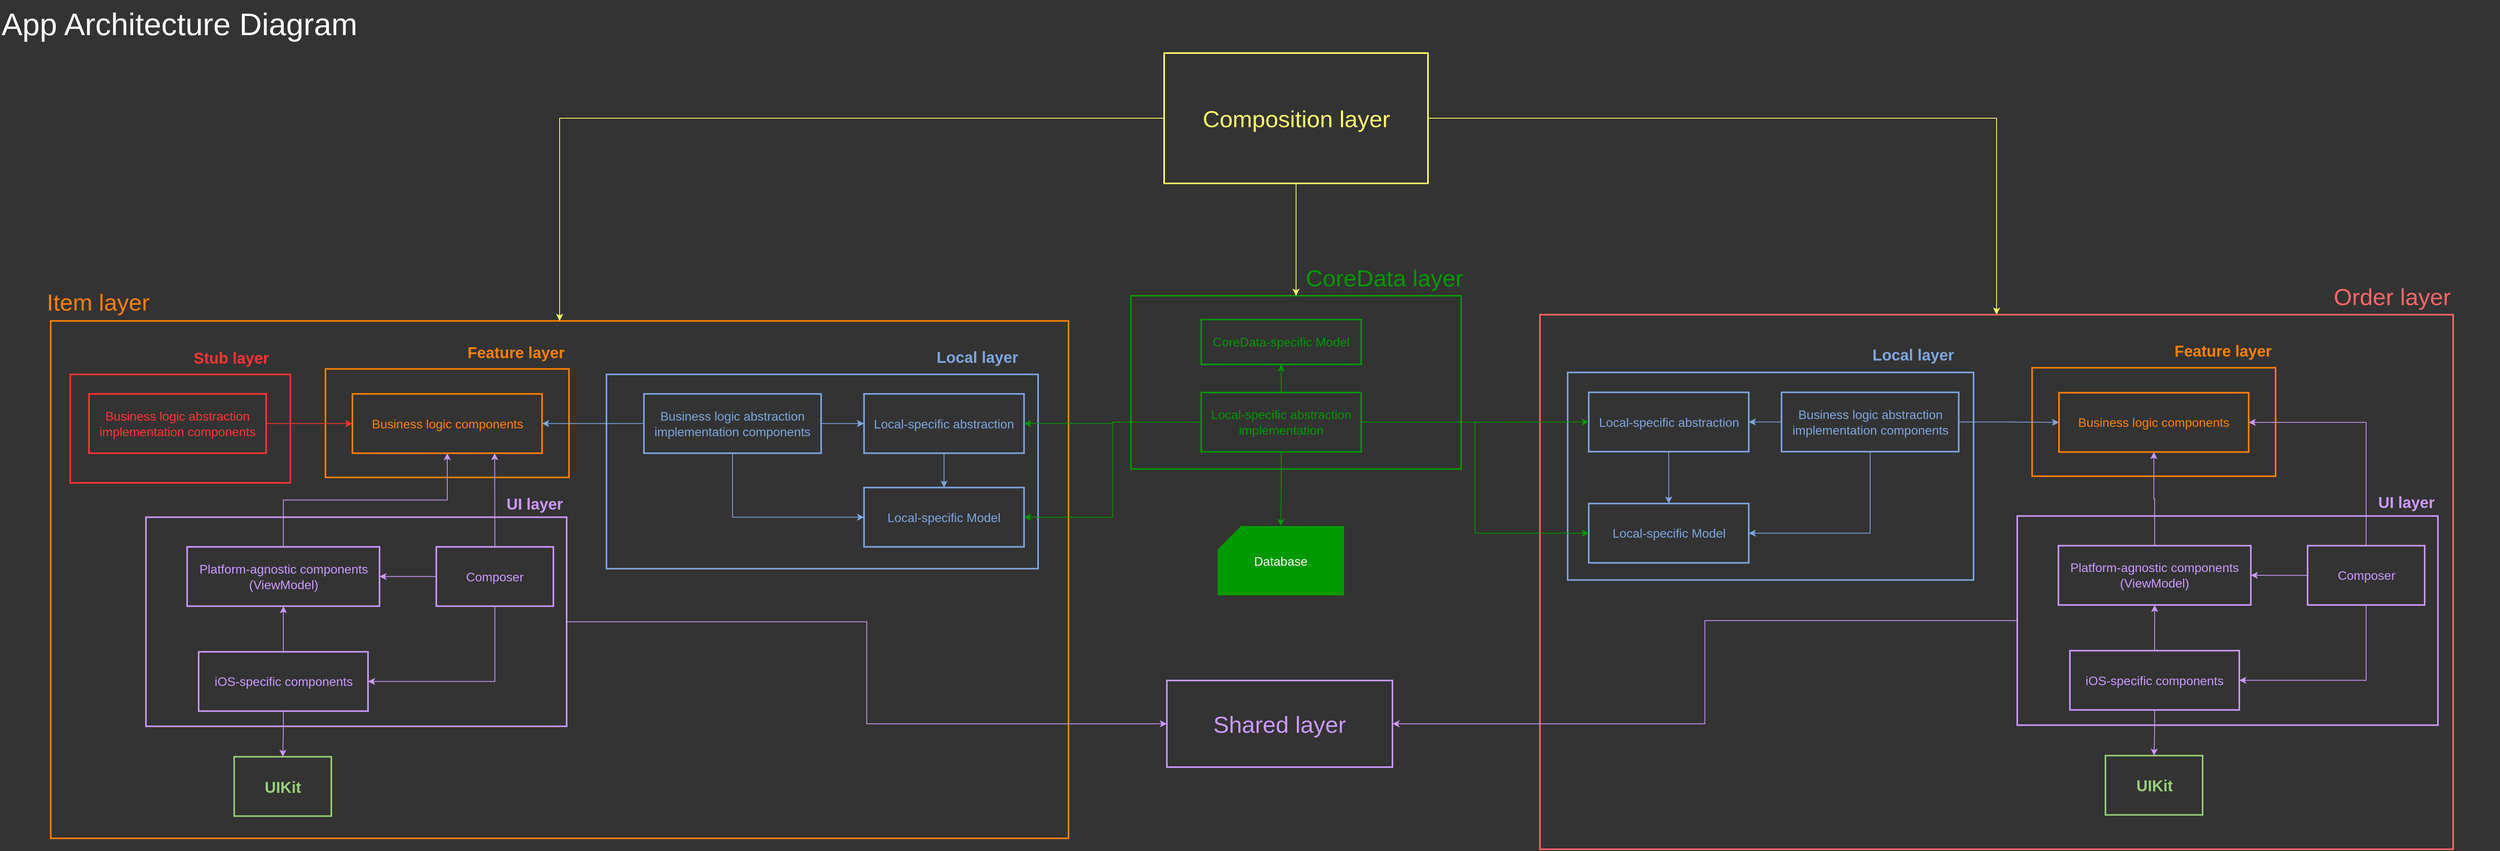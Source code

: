 <mxfile version="21.3.7" type="device">
  <diagram id="gHvCJFeYPTMhm9U3yrbL" name="第1頁">
    <mxGraphModel dx="3187" dy="1784" grid="0" gridSize="10" guides="1" tooltips="1" connect="1" arrows="1" fold="1" page="1" pageScale="1" pageWidth="3300" pageHeight="2339" background="#333333" math="0" shadow="0">
      <root>
        <mxCell id="0" />
        <mxCell id="1" parent="0" />
        <mxCell id="guOVYwMFFd89-o3B6rxd-1" value="&lt;font color=&quot;#ff8000&quot;&gt;&lt;br&gt;&lt;/font&gt;" style="rounded=0;whiteSpace=wrap;html=1;fillColor=none;strokeColor=#FF8000;strokeWidth=2;" parent="1" vertex="1">
          <mxGeometry x="109" y="457.25" width="1304" height="663" as="geometry" />
        </mxCell>
        <mxCell id="guOVYwMFFd89-o3B6rxd-2" value="&lt;font color=&quot;#ff8000&quot;&gt;&lt;br&gt;&lt;/font&gt;" style="rounded=0;whiteSpace=wrap;html=1;fillColor=none;strokeColor=#009900;strokeWidth=2;" parent="1" vertex="1">
          <mxGeometry x="1493" y="425" width="423" height="222" as="geometry" />
        </mxCell>
        <mxCell id="guOVYwMFFd89-o3B6rxd-3" value="&lt;font color=&quot;#ffffff&quot; style=&quot;font-size: 40px;&quot;&gt;App Architecture Diagram&amp;nbsp;&lt;/font&gt;" style="text;whiteSpace=wrap;html=1;fontSize=11;fontFamily=Helvetica;fontColor=default;" parent="1" vertex="1">
          <mxGeometry x="44" y="46" width="749" height="73" as="geometry" />
        </mxCell>
        <mxCell id="guOVYwMFFd89-o3B6rxd-4" value="&lt;font color=&quot;#ff8000&quot; style=&quot;font-size: 30px;&quot;&gt;Item layer&lt;/font&gt;" style="text;whiteSpace=wrap;html=1;fontSize=11;fontFamily=Helvetica;fontColor=default;" parent="1" vertex="1">
          <mxGeometry x="102" y="408.75" width="174" height="33" as="geometry" />
        </mxCell>
        <mxCell id="guOVYwMFFd89-o3B6rxd-5" value="" style="rounded=0;whiteSpace=wrap;html=1;fillColor=none;strokeColor=#FF8000;strokeWidth=2;" parent="1" vertex="1">
          <mxGeometry x="461" y="518.75" width="312" height="139" as="geometry" />
        </mxCell>
        <mxCell id="guOVYwMFFd89-o3B6rxd-6" value="" style="rounded=0;whiteSpace=wrap;html=1;fillColor=none;strokeColor=#FF3333;strokeWidth=2;" parent="1" vertex="1">
          <mxGeometry x="134" y="525.75" width="282" height="139" as="geometry" />
        </mxCell>
        <mxCell id="guOVYwMFFd89-o3B6rxd-7" style="edgeStyle=orthogonalEdgeStyle;shape=connector;rounded=0;orthogonalLoop=1;jettySize=auto;html=1;entryX=0;entryY=0.5;entryDx=0;entryDy=0;labelBackgroundColor=default;strokeColor=#CC99FF;fontFamily=Helvetica;fontSize=11;fontColor=default;endArrow=classic;" parent="1" source="guOVYwMFFd89-o3B6rxd-8" target="guOVYwMFFd89-o3B6rxd-65" edge="1">
          <mxGeometry relative="1" as="geometry" />
        </mxCell>
        <mxCell id="guOVYwMFFd89-o3B6rxd-8" value="" style="rounded=0;whiteSpace=wrap;html=1;fillColor=none;strokeColor=#CC99FF;strokeWidth=2;" parent="1" vertex="1">
          <mxGeometry x="231" y="708.75" width="539" height="268" as="geometry" />
        </mxCell>
        <mxCell id="guOVYwMFFd89-o3B6rxd-9" style="edgeStyle=orthogonalEdgeStyle;shape=connector;rounded=0;orthogonalLoop=1;jettySize=auto;html=1;labelBackgroundColor=default;strokeColor=#CC99FF;fontFamily=Helvetica;fontSize=11;fontColor=default;endArrow=classic;endFill=1;elbow=vertical;" parent="1" source="guOVYwMFFd89-o3B6rxd-11" target="guOVYwMFFd89-o3B6rxd-13" edge="1">
          <mxGeometry relative="1" as="geometry" />
        </mxCell>
        <mxCell id="guOVYwMFFd89-o3B6rxd-10" style="edgeStyle=orthogonalEdgeStyle;shape=connector;rounded=0;orthogonalLoop=1;jettySize=auto;html=1;labelBackgroundColor=default;strokeColor=#CC99FF;fontFamily=Helvetica;fontSize=11;fontColor=default;endArrow=classic;endFill=1;elbow=vertical;" parent="1" source="guOVYwMFFd89-o3B6rxd-11" target="guOVYwMFFd89-o3B6rxd-17" edge="1">
          <mxGeometry relative="1" as="geometry" />
        </mxCell>
        <mxCell id="guOVYwMFFd89-o3B6rxd-11" value="&lt;font style=&quot;font-size: 16px;&quot;&gt;&lt;font color=&quot;#cc99ff&quot;&gt;iOS-specific components&lt;/font&gt;&lt;br&gt;&lt;/font&gt;" style="rounded=0;whiteSpace=wrap;html=1;fillColor=none;strokeColor=#CC99FF;strokeWidth=2;" parent="1" vertex="1">
          <mxGeometry x="298.5" y="881.25" width="217" height="76" as="geometry" />
        </mxCell>
        <mxCell id="guOVYwMFFd89-o3B6rxd-12" style="edgeStyle=orthogonalEdgeStyle;shape=connector;rounded=0;orthogonalLoop=1;jettySize=auto;html=1;entryX=0.5;entryY=1;entryDx=0;entryDy=0;labelBackgroundColor=default;strokeColor=#CC99FF;fontFamily=Helvetica;fontSize=11;fontColor=default;endArrow=classic;endFill=1;elbow=vertical;" parent="1" source="guOVYwMFFd89-o3B6rxd-13" target="guOVYwMFFd89-o3B6rxd-15" edge="1">
          <mxGeometry relative="1" as="geometry" />
        </mxCell>
        <mxCell id="guOVYwMFFd89-o3B6rxd-13" value="&lt;font style=&quot;font-size: 16px;&quot;&gt;&lt;font color=&quot;#cc99ff&quot;&gt;Platform-agnostic components&lt;br&gt;(ViewModel)&lt;/font&gt;&lt;br&gt;&lt;/font&gt;" style="rounded=0;whiteSpace=wrap;html=1;fillColor=none;strokeColor=#CC99FF;strokeWidth=2;" parent="1" vertex="1">
          <mxGeometry x="283.75" y="746.75" width="246.5" height="76" as="geometry" />
        </mxCell>
        <mxCell id="guOVYwMFFd89-o3B6rxd-14" value="&lt;span style=&quot;font-family: Helvetica; font-style: normal; font-variant-ligatures: normal; font-variant-caps: normal; letter-spacing: normal; orphans: 2; text-align: center; text-indent: 0px; text-transform: none; widows: 2; word-spacing: 0px; -webkit-text-stroke-width: 0px; text-decoration-thickness: initial; text-decoration-style: initial; text-decoration-color: initial; float: none; display: inline !important;&quot;&gt;&lt;b style=&quot;&quot;&gt;&lt;font color=&quot;#cc99ff&quot; style=&quot;font-size: 20px;&quot;&gt;UI layer&lt;/font&gt;&lt;/b&gt;&lt;/span&gt;" style="text;whiteSpace=wrap;html=1;" parent="1" vertex="1">
          <mxGeometry x="691" y="672.75" width="87" height="33" as="geometry" />
        </mxCell>
        <mxCell id="guOVYwMFFd89-o3B6rxd-15" value="&lt;font style=&quot;font-size: 16px;&quot; color=&quot;#ff8000&quot;&gt;Business logic components&lt;/font&gt;" style="rounded=0;whiteSpace=wrap;html=1;fillColor=none;strokeColor=#FF8000;strokeWidth=2;" parent="1" vertex="1">
          <mxGeometry x="495.5" y="550.75" width="243" height="76" as="geometry" />
        </mxCell>
        <mxCell id="guOVYwMFFd89-o3B6rxd-16" value="&lt;span style=&quot;font-family: Helvetica; font-style: normal; font-variant-ligatures: normal; font-variant-caps: normal; letter-spacing: normal; orphans: 2; text-align: center; text-indent: 0px; text-transform: none; widows: 2; word-spacing: 0px; -webkit-text-stroke-width: 0px; text-decoration-thickness: initial; text-decoration-style: initial; text-decoration-color: initial; float: none; display: inline !important;&quot;&gt;&lt;b style=&quot;&quot;&gt;&lt;font color=&quot;#ff8000&quot; style=&quot;font-size: 20px;&quot;&gt;Feature layer&lt;/font&gt;&lt;/b&gt;&lt;/span&gt;" style="text;whiteSpace=wrap;html=1;" parent="1" vertex="1">
          <mxGeometry x="641" y="478.75" width="132" height="33" as="geometry" />
        </mxCell>
        <mxCell id="guOVYwMFFd89-o3B6rxd-17" value="&lt;font style=&quot;font-size: 16px;&quot;&gt;&lt;b style=&quot;border-color: var(--border-color); font-size: 12px;&quot;&gt;&lt;font color=&quot;#97d077&quot; style=&quot;border-color: var(--border-color); font-size: 20px;&quot;&gt;UIKit&lt;/font&gt;&lt;/b&gt;&lt;br&gt;&lt;/font&gt;" style="rounded=0;whiteSpace=wrap;html=1;fillColor=none;strokeColor=#97D077;strokeWidth=2;" parent="1" vertex="1">
          <mxGeometry x="344" y="1015.75" width="124.5" height="76" as="geometry" />
        </mxCell>
        <mxCell id="guOVYwMFFd89-o3B6rxd-18" value="&lt;span style=&quot;font-family: Helvetica; font-style: normal; font-variant-ligatures: normal; font-variant-caps: normal; letter-spacing: normal; orphans: 2; text-align: center; text-indent: 0px; text-transform: none; widows: 2; word-spacing: 0px; -webkit-text-stroke-width: 0px; text-decoration-thickness: initial; text-decoration-style: initial; text-decoration-color: initial; float: none; display: inline !important;&quot;&gt;&lt;b style=&quot;&quot;&gt;&lt;font color=&quot;#ff3333&quot; style=&quot;font-size: 20px;&quot;&gt;Stub layer&lt;/font&gt;&lt;/b&gt;&lt;/span&gt;" style="text;whiteSpace=wrap;html=1;" parent="1" vertex="1">
          <mxGeometry x="290" y="485.75" width="127" height="33" as="geometry" />
        </mxCell>
        <mxCell id="guOVYwMFFd89-o3B6rxd-19" style="edgeStyle=orthogonalEdgeStyle;shape=connector;rounded=0;orthogonalLoop=1;jettySize=auto;html=1;labelBackgroundColor=default;strokeColor=#FF3333;fontFamily=Helvetica;fontSize=11;fontColor=default;endArrow=classic;endFill=1;elbow=vertical;" parent="1" source="guOVYwMFFd89-o3B6rxd-20" target="guOVYwMFFd89-o3B6rxd-15" edge="1">
          <mxGeometry relative="1" as="geometry" />
        </mxCell>
        <mxCell id="guOVYwMFFd89-o3B6rxd-20" value="&lt;font color=&quot;#ff3333&quot; style=&quot;font-size: 16px;&quot;&gt;Business logic abstraction implementation components&lt;/font&gt;" style="rounded=0;whiteSpace=wrap;html=1;fillColor=none;strokeColor=#FF3333;strokeWidth=2;" parent="1" vertex="1">
          <mxGeometry x="158" y="550.75" width="227" height="76" as="geometry" />
        </mxCell>
        <mxCell id="guOVYwMFFd89-o3B6rxd-21" value="" style="rounded=0;whiteSpace=wrap;html=1;fillColor=none;strokeColor=#7EA6E0;strokeWidth=2;" parent="1" vertex="1">
          <mxGeometry x="821" y="525.75" width="553" height="249" as="geometry" />
        </mxCell>
        <mxCell id="guOVYwMFFd89-o3B6rxd-22" value="&lt;span style=&quot;font-family: Helvetica; font-style: normal; font-variant-ligatures: normal; font-variant-caps: normal; letter-spacing: normal; orphans: 2; text-align: center; text-indent: 0px; text-transform: none; widows: 2; word-spacing: 0px; -webkit-text-stroke-width: 0px; text-decoration-thickness: initial; text-decoration-style: initial; text-decoration-color: initial; float: none; display: inline !important;&quot;&gt;&lt;b style=&quot;&quot;&gt;&lt;font color=&quot;#7ea6e0&quot; style=&quot;font-size: 20px;&quot;&gt;Local layer&lt;/font&gt;&lt;/b&gt;&lt;/span&gt;" style="text;whiteSpace=wrap;html=1;" parent="1" vertex="1">
          <mxGeometry x="1242" y="484.75" width="132" height="33" as="geometry" />
        </mxCell>
        <mxCell id="guOVYwMFFd89-o3B6rxd-23" style="edgeStyle=orthogonalEdgeStyle;shape=connector;rounded=0;orthogonalLoop=1;jettySize=auto;html=1;labelBackgroundColor=default;strokeColor=#7EA6E0;fontFamily=Helvetica;fontSize=11;fontColor=default;endArrow=classic;endFill=1;elbow=vertical;" parent="1" source="guOVYwMFFd89-o3B6rxd-26" target="guOVYwMFFd89-o3B6rxd-28" edge="1">
          <mxGeometry relative="1" as="geometry" />
        </mxCell>
        <mxCell id="guOVYwMFFd89-o3B6rxd-24" style="edgeStyle=orthogonalEdgeStyle;shape=connector;rounded=0;orthogonalLoop=1;jettySize=auto;html=1;labelBackgroundColor=default;strokeColor=#7EA6E0;fontFamily=Helvetica;fontSize=11;fontColor=default;endArrow=classic;endFill=1;elbow=vertical;" parent="1" source="guOVYwMFFd89-o3B6rxd-26" target="guOVYwMFFd89-o3B6rxd-15" edge="1">
          <mxGeometry relative="1" as="geometry" />
        </mxCell>
        <mxCell id="guOVYwMFFd89-o3B6rxd-25" style="edgeStyle=orthogonalEdgeStyle;shape=connector;rounded=0;orthogonalLoop=1;jettySize=auto;html=1;entryX=0;entryY=0.5;entryDx=0;entryDy=0;labelBackgroundColor=default;strokeColor=#7EA6E0;fontFamily=Helvetica;fontSize=11;fontColor=default;endArrow=classic;" parent="1" source="guOVYwMFFd89-o3B6rxd-26" target="guOVYwMFFd89-o3B6rxd-35" edge="1">
          <mxGeometry relative="1" as="geometry">
            <Array as="points">
              <mxPoint x="983" y="708.75" />
            </Array>
          </mxGeometry>
        </mxCell>
        <mxCell id="guOVYwMFFd89-o3B6rxd-26" value="&lt;font color=&quot;#7ea6e0&quot; style=&quot;font-size: 16px;&quot;&gt;Business logic abstraction implementation components&lt;/font&gt;" style="rounded=0;whiteSpace=wrap;html=1;fillColor=none;strokeColor=#7EA6E0;strokeWidth=2;" parent="1" vertex="1">
          <mxGeometry x="869" y="550.75" width="227" height="76" as="geometry" />
        </mxCell>
        <mxCell id="guOVYwMFFd89-o3B6rxd-27" style="edgeStyle=orthogonalEdgeStyle;shape=connector;rounded=0;orthogonalLoop=1;jettySize=auto;html=1;entryX=0.5;entryY=0;entryDx=0;entryDy=0;labelBackgroundColor=default;strokeColor=#7EA6E0;fontFamily=Helvetica;fontSize=11;fontColor=default;endArrow=classic;" parent="1" source="guOVYwMFFd89-o3B6rxd-28" target="guOVYwMFFd89-o3B6rxd-35" edge="1">
          <mxGeometry relative="1" as="geometry" />
        </mxCell>
        <mxCell id="guOVYwMFFd89-o3B6rxd-28" value="&lt;font color=&quot;#7ea6e0&quot; style=&quot;font-size: 16px;&quot;&gt;Local-specific abstraction&lt;/font&gt;" style="rounded=0;whiteSpace=wrap;html=1;fillColor=none;strokeColor=#7EA6E0;strokeWidth=2;" parent="1" vertex="1">
          <mxGeometry x="1151" y="550.75" width="205" height="76" as="geometry" />
        </mxCell>
        <mxCell id="guOVYwMFFd89-o3B6rxd-29" style="edgeStyle=orthogonalEdgeStyle;rounded=0;orthogonalLoop=1;jettySize=auto;html=1;entryX=1;entryY=0.5;entryDx=0;entryDy=0;strokeColor=#CC99FF;" parent="1" source="guOVYwMFFd89-o3B6rxd-32" target="guOVYwMFFd89-o3B6rxd-13" edge="1">
          <mxGeometry relative="1" as="geometry" />
        </mxCell>
        <mxCell id="guOVYwMFFd89-o3B6rxd-30" style="edgeStyle=orthogonalEdgeStyle;shape=connector;rounded=0;orthogonalLoop=1;jettySize=auto;html=1;entryX=1;entryY=0.5;entryDx=0;entryDy=0;labelBackgroundColor=default;strokeColor=#CC99FF;fontFamily=Helvetica;fontSize=11;fontColor=default;endArrow=classic;" parent="1" source="guOVYwMFFd89-o3B6rxd-32" target="guOVYwMFFd89-o3B6rxd-11" edge="1">
          <mxGeometry relative="1" as="geometry">
            <Array as="points">
              <mxPoint x="678" y="919.75" />
            </Array>
          </mxGeometry>
        </mxCell>
        <mxCell id="guOVYwMFFd89-o3B6rxd-31" style="edgeStyle=orthogonalEdgeStyle;shape=connector;rounded=0;orthogonalLoop=1;jettySize=auto;html=1;entryX=0.75;entryY=1;entryDx=0;entryDy=0;labelBackgroundColor=default;strokeColor=#CC99FF;fontFamily=Helvetica;fontSize=11;fontColor=default;endArrow=classic;" parent="1" source="guOVYwMFFd89-o3B6rxd-32" target="guOVYwMFFd89-o3B6rxd-15" edge="1">
          <mxGeometry relative="1" as="geometry">
            <Array as="points">
              <mxPoint x="678" y="726.75" />
              <mxPoint x="678" y="726.75" />
            </Array>
          </mxGeometry>
        </mxCell>
        <mxCell id="guOVYwMFFd89-o3B6rxd-32" value="&lt;font style=&quot;font-size: 16px;&quot;&gt;&lt;font color=&quot;#cc99ff&quot;&gt;Composer&lt;/font&gt;&lt;br&gt;&lt;/font&gt;" style="rounded=0;whiteSpace=wrap;html=1;fillColor=none;strokeColor=#CC99FF;strokeWidth=2;" parent="1" vertex="1">
          <mxGeometry x="603" y="746.75" width="150" height="76" as="geometry" />
        </mxCell>
        <mxCell id="guOVYwMFFd89-o3B6rxd-33" value="&lt;font color=&quot;#ff8000&quot;&gt;&lt;br&gt;&lt;/font&gt;" style="rounded=0;whiteSpace=wrap;html=1;fillColor=none;strokeColor=#FF6666;strokeWidth=2;" parent="1" vertex="1">
          <mxGeometry x="2017" y="449.25" width="1170" height="685" as="geometry" />
        </mxCell>
        <mxCell id="guOVYwMFFd89-o3B6rxd-34" value="&lt;font color=&quot;#ff6666&quot; style=&quot;font-size: 30px;&quot;&gt;Order layer&lt;/font&gt;" style="text;whiteSpace=wrap;html=1;fontSize=11;fontFamily=Helvetica;fontColor=default;" parent="1" vertex="1">
          <mxGeometry x="3032" y="402" width="214" height="33" as="geometry" />
        </mxCell>
        <mxCell id="guOVYwMFFd89-o3B6rxd-35" value="&lt;font color=&quot;#7ea6e0&quot; style=&quot;font-size: 16px;&quot;&gt;Local-specific Model&lt;/font&gt;" style="rounded=0;whiteSpace=wrap;html=1;fillColor=none;strokeColor=#7EA6E0;strokeWidth=2;" parent="1" vertex="1">
          <mxGeometry x="1151" y="670.75" width="205" height="76" as="geometry" />
        </mxCell>
        <mxCell id="guOVYwMFFd89-o3B6rxd-36" value="" style="rounded=0;whiteSpace=wrap;html=1;fillColor=none;strokeColor=#FF8000;strokeWidth=2;" parent="1" vertex="1">
          <mxGeometry x="2647.5" y="517.25" width="312" height="139" as="geometry" />
        </mxCell>
        <mxCell id="guOVYwMFFd89-o3B6rxd-37" style="edgeStyle=orthogonalEdgeStyle;shape=connector;rounded=0;orthogonalLoop=1;jettySize=auto;html=1;entryX=1;entryY=0.5;entryDx=0;entryDy=0;labelBackgroundColor=default;strokeColor=#CC99FF;fontFamily=Helvetica;fontSize=11;fontColor=default;endArrow=classic;" parent="1" source="guOVYwMFFd89-o3B6rxd-38" target="guOVYwMFFd89-o3B6rxd-65" edge="1">
          <mxGeometry relative="1" as="geometry" />
        </mxCell>
        <mxCell id="guOVYwMFFd89-o3B6rxd-38" value="" style="rounded=0;whiteSpace=wrap;html=1;fillColor=none;strokeColor=#CC99FF;strokeWidth=2;" parent="1" vertex="1">
          <mxGeometry x="2628.5" y="707.25" width="539" height="268" as="geometry" />
        </mxCell>
        <mxCell id="guOVYwMFFd89-o3B6rxd-39" style="edgeStyle=orthogonalEdgeStyle;shape=connector;rounded=0;orthogonalLoop=1;jettySize=auto;html=1;labelBackgroundColor=default;strokeColor=#CC99FF;fontFamily=Helvetica;fontSize=11;fontColor=default;endArrow=classic;endFill=1;elbow=vertical;" parent="1" source="guOVYwMFFd89-o3B6rxd-41" target="guOVYwMFFd89-o3B6rxd-43" edge="1">
          <mxGeometry relative="1" as="geometry" />
        </mxCell>
        <mxCell id="guOVYwMFFd89-o3B6rxd-40" style="edgeStyle=orthogonalEdgeStyle;shape=connector;rounded=0;orthogonalLoop=1;jettySize=auto;html=1;labelBackgroundColor=default;strokeColor=#CC99FF;fontFamily=Helvetica;fontSize=11;fontColor=default;endArrow=classic;endFill=1;elbow=vertical;" parent="1" source="guOVYwMFFd89-o3B6rxd-41" target="guOVYwMFFd89-o3B6rxd-47" edge="1">
          <mxGeometry relative="1" as="geometry" />
        </mxCell>
        <mxCell id="guOVYwMFFd89-o3B6rxd-41" value="&lt;font style=&quot;font-size: 16px;&quot;&gt;&lt;font color=&quot;#cc99ff&quot;&gt;iOS-specific components&lt;/font&gt;&lt;br&gt;&lt;/font&gt;" style="rounded=0;whiteSpace=wrap;html=1;fillColor=none;strokeColor=#CC99FF;strokeWidth=2;" parent="1" vertex="1">
          <mxGeometry x="2696" y="879.75" width="217" height="76" as="geometry" />
        </mxCell>
        <mxCell id="guOVYwMFFd89-o3B6rxd-42" style="edgeStyle=orthogonalEdgeStyle;shape=connector;rounded=0;orthogonalLoop=1;jettySize=auto;html=1;entryX=0.5;entryY=1;entryDx=0;entryDy=0;labelBackgroundColor=default;strokeColor=#CC99FF;fontFamily=Helvetica;fontSize=11;fontColor=default;endArrow=classic;endFill=1;elbow=vertical;" parent="1" source="guOVYwMFFd89-o3B6rxd-43" target="guOVYwMFFd89-o3B6rxd-45" edge="1">
          <mxGeometry relative="1" as="geometry" />
        </mxCell>
        <mxCell id="guOVYwMFFd89-o3B6rxd-43" value="&lt;font style=&quot;font-size: 16px;&quot;&gt;&lt;font color=&quot;#cc99ff&quot;&gt;Platform-agnostic components&lt;br&gt;(ViewModel)&lt;/font&gt;&lt;br&gt;&lt;/font&gt;" style="rounded=0;whiteSpace=wrap;html=1;fillColor=none;strokeColor=#CC99FF;strokeWidth=2;" parent="1" vertex="1">
          <mxGeometry x="2681.25" y="745.25" width="246.5" height="76" as="geometry" />
        </mxCell>
        <mxCell id="guOVYwMFFd89-o3B6rxd-44" value="&lt;span style=&quot;font-family: Helvetica; font-style: normal; font-variant-ligatures: normal; font-variant-caps: normal; letter-spacing: normal; orphans: 2; text-align: center; text-indent: 0px; text-transform: none; widows: 2; word-spacing: 0px; -webkit-text-stroke-width: 0px; text-decoration-thickness: initial; text-decoration-style: initial; text-decoration-color: initial; float: none; display: inline !important;&quot;&gt;&lt;b style=&quot;&quot;&gt;&lt;font color=&quot;#cc99ff&quot; style=&quot;font-size: 20px;&quot;&gt;UI layer&lt;/font&gt;&lt;/b&gt;&lt;/span&gt;" style="text;whiteSpace=wrap;html=1;" parent="1" vertex="1">
          <mxGeometry x="3088.5" y="671.25" width="87" height="33" as="geometry" />
        </mxCell>
        <mxCell id="guOVYwMFFd89-o3B6rxd-45" value="&lt;font style=&quot;font-size: 16px;&quot; color=&quot;#ff8000&quot;&gt;Business logic components&lt;/font&gt;" style="rounded=0;whiteSpace=wrap;html=1;fillColor=none;strokeColor=#FF8000;strokeWidth=2;" parent="1" vertex="1">
          <mxGeometry x="2682" y="549.25" width="243" height="76" as="geometry" />
        </mxCell>
        <mxCell id="guOVYwMFFd89-o3B6rxd-46" value="&lt;span style=&quot;font-family: Helvetica; font-style: normal; font-variant-ligatures: normal; font-variant-caps: normal; letter-spacing: normal; orphans: 2; text-align: center; text-indent: 0px; text-transform: none; widows: 2; word-spacing: 0px; -webkit-text-stroke-width: 0px; text-decoration-thickness: initial; text-decoration-style: initial; text-decoration-color: initial; float: none; display: inline !important;&quot;&gt;&lt;b style=&quot;&quot;&gt;&lt;font color=&quot;#ff8000&quot; style=&quot;font-size: 20px;&quot;&gt;Feature layer&lt;/font&gt;&lt;/b&gt;&lt;/span&gt;" style="text;whiteSpace=wrap;html=1;" parent="1" vertex="1">
          <mxGeometry x="2827.5" y="477.25" width="132" height="33" as="geometry" />
        </mxCell>
        <mxCell id="guOVYwMFFd89-o3B6rxd-47" value="&lt;font style=&quot;font-size: 16px;&quot;&gt;&lt;b style=&quot;border-color: var(--border-color); font-size: 12px;&quot;&gt;&lt;font color=&quot;#97d077&quot; style=&quot;border-color: var(--border-color); font-size: 20px;&quot;&gt;UIKit&lt;/font&gt;&lt;/b&gt;&lt;br&gt;&lt;/font&gt;" style="rounded=0;whiteSpace=wrap;html=1;fillColor=none;strokeColor=#97D077;strokeWidth=2;" parent="1" vertex="1">
          <mxGeometry x="2741.5" y="1014.25" width="124.5" height="76" as="geometry" />
        </mxCell>
        <mxCell id="guOVYwMFFd89-o3B6rxd-48" value="" style="rounded=0;whiteSpace=wrap;html=1;fillColor=none;strokeColor=#7EA6E0;strokeWidth=2;" parent="1" vertex="1">
          <mxGeometry x="2052.5" y="523.25" width="520" height="266" as="geometry" />
        </mxCell>
        <mxCell id="guOVYwMFFd89-o3B6rxd-49" value="&lt;span style=&quot;font-family: Helvetica; font-style: normal; font-variant-ligatures: normal; font-variant-caps: normal; letter-spacing: normal; orphans: 2; text-align: center; text-indent: 0px; text-transform: none; widows: 2; word-spacing: 0px; -webkit-text-stroke-width: 0px; text-decoration-thickness: initial; text-decoration-style: initial; text-decoration-color: initial; float: none; display: inline !important;&quot;&gt;&lt;b style=&quot;&quot;&gt;&lt;font color=&quot;#7ea6e0&quot; style=&quot;font-size: 20px;&quot;&gt;Local layer&lt;/font&gt;&lt;/b&gt;&lt;/span&gt;" style="text;whiteSpace=wrap;html=1;" parent="1" vertex="1">
          <mxGeometry x="2440.5" y="482.25" width="132" height="33" as="geometry" />
        </mxCell>
        <mxCell id="guOVYwMFFd89-o3B6rxd-50" style="edgeStyle=orthogonalEdgeStyle;shape=connector;rounded=0;orthogonalLoop=1;jettySize=auto;html=1;labelBackgroundColor=default;strokeColor=#7EA6E0;fontFamily=Helvetica;fontSize=11;fontColor=default;endArrow=classic;endFill=1;elbow=vertical;" parent="1" source="guOVYwMFFd89-o3B6rxd-53" target="guOVYwMFFd89-o3B6rxd-55" edge="1">
          <mxGeometry relative="1" as="geometry" />
        </mxCell>
        <mxCell id="guOVYwMFFd89-o3B6rxd-51" style="edgeStyle=orthogonalEdgeStyle;shape=connector;rounded=0;orthogonalLoop=1;jettySize=auto;html=1;labelBackgroundColor=default;strokeColor=#7EA6E0;fontFamily=Helvetica;fontSize=11;fontColor=default;endArrow=classic;endFill=1;elbow=vertical;" parent="1" source="guOVYwMFFd89-o3B6rxd-53" target="guOVYwMFFd89-o3B6rxd-45" edge="1">
          <mxGeometry relative="1" as="geometry" />
        </mxCell>
        <mxCell id="guOVYwMFFd89-o3B6rxd-52" style="edgeStyle=orthogonalEdgeStyle;shape=connector;rounded=0;orthogonalLoop=1;jettySize=auto;html=1;entryX=1;entryY=0.5;entryDx=0;entryDy=0;labelBackgroundColor=default;strokeColor=#7EA6E0;fontFamily=Helvetica;fontSize=11;fontColor=default;endArrow=classic;" parent="1" source="guOVYwMFFd89-o3B6rxd-53" target="guOVYwMFFd89-o3B6rxd-60" edge="1">
          <mxGeometry relative="1" as="geometry">
            <Array as="points">
              <mxPoint x="2440.5" y="729.25" />
            </Array>
          </mxGeometry>
        </mxCell>
        <mxCell id="guOVYwMFFd89-o3B6rxd-53" value="&lt;font color=&quot;#7ea6e0&quot; style=&quot;font-size: 16px;&quot;&gt;Business logic abstraction implementation components&lt;/font&gt;" style="rounded=0;whiteSpace=wrap;html=1;fillColor=none;strokeColor=#7EA6E0;strokeWidth=2;" parent="1" vertex="1">
          <mxGeometry x="2326.5" y="548.75" width="227" height="76" as="geometry" />
        </mxCell>
        <mxCell id="guOVYwMFFd89-o3B6rxd-54" style="edgeStyle=orthogonalEdgeStyle;shape=connector;rounded=0;orthogonalLoop=1;jettySize=auto;html=1;entryX=0.5;entryY=0;entryDx=0;entryDy=0;labelBackgroundColor=default;strokeColor=#7EA6E0;fontFamily=Helvetica;fontSize=11;fontColor=default;endArrow=classic;" parent="1" source="guOVYwMFFd89-o3B6rxd-55" target="guOVYwMFFd89-o3B6rxd-60" edge="1">
          <mxGeometry relative="1" as="geometry" />
        </mxCell>
        <mxCell id="guOVYwMFFd89-o3B6rxd-55" value="&lt;font color=&quot;#7ea6e0&quot; style=&quot;font-size: 16px;&quot;&gt;Local-specific abstraction&lt;/font&gt;" style="rounded=0;whiteSpace=wrap;html=1;fillColor=none;strokeColor=#7EA6E0;strokeWidth=2;" parent="1" vertex="1">
          <mxGeometry x="2079.5" y="548.75" width="205" height="76" as="geometry" />
        </mxCell>
        <mxCell id="guOVYwMFFd89-o3B6rxd-56" style="edgeStyle=orthogonalEdgeStyle;rounded=0;orthogonalLoop=1;jettySize=auto;html=1;entryX=1;entryY=0.5;entryDx=0;entryDy=0;strokeColor=#CC99FF;" parent="1" source="guOVYwMFFd89-o3B6rxd-59" target="guOVYwMFFd89-o3B6rxd-43" edge="1">
          <mxGeometry relative="1" as="geometry" />
        </mxCell>
        <mxCell id="guOVYwMFFd89-o3B6rxd-57" style="edgeStyle=orthogonalEdgeStyle;shape=connector;rounded=0;orthogonalLoop=1;jettySize=auto;html=1;entryX=1;entryY=0.5;entryDx=0;entryDy=0;labelBackgroundColor=default;strokeColor=#CC99FF;fontFamily=Helvetica;fontSize=11;fontColor=default;endArrow=classic;" parent="1" source="guOVYwMFFd89-o3B6rxd-59" target="guOVYwMFFd89-o3B6rxd-41" edge="1">
          <mxGeometry relative="1" as="geometry">
            <Array as="points">
              <mxPoint x="3075.5" y="918.25" />
            </Array>
          </mxGeometry>
        </mxCell>
        <mxCell id="guOVYwMFFd89-o3B6rxd-58" style="edgeStyle=orthogonalEdgeStyle;shape=connector;rounded=0;orthogonalLoop=1;jettySize=auto;html=1;entryX=1;entryY=0.5;entryDx=0;entryDy=0;labelBackgroundColor=default;strokeColor=#CC99FF;fontFamily=Helvetica;fontSize=11;fontColor=default;endArrow=classic;" parent="1" source="guOVYwMFFd89-o3B6rxd-59" target="guOVYwMFFd89-o3B6rxd-45" edge="1">
          <mxGeometry relative="1" as="geometry">
            <Array as="points">
              <mxPoint x="3075.5" y="587.25" />
            </Array>
          </mxGeometry>
        </mxCell>
        <mxCell id="guOVYwMFFd89-o3B6rxd-59" value="&lt;font style=&quot;font-size: 16px;&quot;&gt;&lt;font color=&quot;#cc99ff&quot;&gt;Composer&lt;/font&gt;&lt;br&gt;&lt;/font&gt;" style="rounded=0;whiteSpace=wrap;html=1;fillColor=none;strokeColor=#CC99FF;strokeWidth=2;" parent="1" vertex="1">
          <mxGeometry x="3000.5" y="745.25" width="150" height="76" as="geometry" />
        </mxCell>
        <mxCell id="guOVYwMFFd89-o3B6rxd-60" value="&lt;font color=&quot;#7ea6e0&quot; style=&quot;font-size: 16px;&quot;&gt;Local-specific Model&lt;/font&gt;" style="rounded=0;whiteSpace=wrap;html=1;fillColor=none;strokeColor=#7EA6E0;strokeWidth=2;" parent="1" vertex="1">
          <mxGeometry x="2079.5" y="691.25" width="205" height="76" as="geometry" />
        </mxCell>
        <mxCell id="guOVYwMFFd89-o3B6rxd-61" style="edgeStyle=orthogonalEdgeStyle;shape=connector;rounded=0;orthogonalLoop=1;jettySize=auto;html=1;entryX=0.5;entryY=0;entryDx=0;entryDy=0;labelBackgroundColor=default;strokeColor=#FFFF66;fontFamily=Helvetica;fontSize=11;fontColor=default;endArrow=classic;" parent="1" source="guOVYwMFFd89-o3B6rxd-64" target="guOVYwMFFd89-o3B6rxd-1" edge="1">
          <mxGeometry relative="1" as="geometry" />
        </mxCell>
        <mxCell id="guOVYwMFFd89-o3B6rxd-62" style="edgeStyle=orthogonalEdgeStyle;shape=connector;rounded=0;orthogonalLoop=1;jettySize=auto;html=1;entryX=0.5;entryY=0;entryDx=0;entryDy=0;labelBackgroundColor=default;strokeColor=#FFFF66;fontFamily=Helvetica;fontSize=11;fontColor=default;endArrow=classic;" parent="1" source="guOVYwMFFd89-o3B6rxd-64" target="guOVYwMFFd89-o3B6rxd-2" edge="1">
          <mxGeometry relative="1" as="geometry" />
        </mxCell>
        <mxCell id="guOVYwMFFd89-o3B6rxd-63" style="edgeStyle=orthogonalEdgeStyle;shape=connector;rounded=0;orthogonalLoop=1;jettySize=auto;html=1;labelBackgroundColor=default;strokeColor=#FFFF66;fontFamily=Helvetica;fontSize=11;fontColor=default;endArrow=classic;" parent="1" source="guOVYwMFFd89-o3B6rxd-64" target="guOVYwMFFd89-o3B6rxd-33" edge="1">
          <mxGeometry relative="1" as="geometry" />
        </mxCell>
        <mxCell id="guOVYwMFFd89-o3B6rxd-64" value="&lt;font style=&quot;font-size: 30px;&quot; color=&quot;#ffff66&quot;&gt;Composition layer&lt;/font&gt;" style="rounded=0;whiteSpace=wrap;html=1;fillColor=none;strokeColor=#FFFF66;strokeWidth=2;" parent="1" vertex="1">
          <mxGeometry x="1535.5" y="114" width="338" height="167" as="geometry" />
        </mxCell>
        <mxCell id="guOVYwMFFd89-o3B6rxd-65" value="&lt;font style=&quot;font-size: 30px;&quot; color=&quot;#cc99ff&quot;&gt;Shared layer&lt;/font&gt;" style="rounded=0;whiteSpace=wrap;html=1;fillColor=none;strokeColor=#CC99FF;strokeWidth=2;" parent="1" vertex="1">
          <mxGeometry x="1539" y="918" width="289" height="111" as="geometry" />
        </mxCell>
        <mxCell id="guOVYwMFFd89-o3B6rxd-66" style="edgeStyle=orthogonalEdgeStyle;shape=connector;rounded=0;orthogonalLoop=1;jettySize=auto;html=1;labelBackgroundColor=default;strokeColor=#009900;fontFamily=Helvetica;fontSize=11;fontColor=default;endArrow=classic;" parent="1" source="guOVYwMFFd89-o3B6rxd-72" target="guOVYwMFFd89-o3B6rxd-73" edge="1">
          <mxGeometry relative="1" as="geometry" />
        </mxCell>
        <mxCell id="guOVYwMFFd89-o3B6rxd-67" style="edgeStyle=orthogonalEdgeStyle;shape=connector;rounded=0;orthogonalLoop=1;jettySize=auto;html=1;entryX=1;entryY=0.5;entryDx=0;entryDy=0;labelBackgroundColor=default;strokeColor=#009900;fontFamily=Helvetica;fontSize=11;fontColor=default;endArrow=classic;" parent="1" source="guOVYwMFFd89-o3B6rxd-72" target="guOVYwMFFd89-o3B6rxd-28" edge="1">
          <mxGeometry relative="1" as="geometry" />
        </mxCell>
        <mxCell id="guOVYwMFFd89-o3B6rxd-68" style="edgeStyle=orthogonalEdgeStyle;shape=connector;rounded=0;orthogonalLoop=1;jettySize=auto;html=1;entryX=1;entryY=0.5;entryDx=0;entryDy=0;labelBackgroundColor=default;strokeColor=#009900;fontFamily=Helvetica;fontSize=11;fontColor=default;endArrow=classic;" parent="1" source="guOVYwMFFd89-o3B6rxd-72" target="guOVYwMFFd89-o3B6rxd-35" edge="1">
          <mxGeometry relative="1" as="geometry" />
        </mxCell>
        <mxCell id="guOVYwMFFd89-o3B6rxd-69" style="edgeStyle=orthogonalEdgeStyle;shape=connector;rounded=0;orthogonalLoop=1;jettySize=auto;html=1;entryX=0;entryY=0.5;entryDx=0;entryDy=0;labelBackgroundColor=default;strokeColor=#009900;fontFamily=Helvetica;fontSize=11;fontColor=default;endArrow=classic;" parent="1" source="guOVYwMFFd89-o3B6rxd-72" target="guOVYwMFFd89-o3B6rxd-55" edge="1">
          <mxGeometry relative="1" as="geometry" />
        </mxCell>
        <mxCell id="guOVYwMFFd89-o3B6rxd-70" style="edgeStyle=orthogonalEdgeStyle;shape=connector;rounded=0;orthogonalLoop=1;jettySize=auto;html=1;entryX=0;entryY=0.5;entryDx=0;entryDy=0;labelBackgroundColor=default;strokeColor=#009900;fontFamily=Helvetica;fontSize=11;fontColor=default;endArrow=classic;" parent="1" source="guOVYwMFFd89-o3B6rxd-72" target="guOVYwMFFd89-o3B6rxd-60" edge="1">
          <mxGeometry relative="1" as="geometry" />
        </mxCell>
        <mxCell id="guOVYwMFFd89-o3B6rxd-71" style="edgeStyle=orthogonalEdgeStyle;shape=connector;rounded=0;orthogonalLoop=1;jettySize=auto;html=1;entryX=0.5;entryY=1;entryDx=0;entryDy=0;labelBackgroundColor=default;strokeColor=#009900;fontFamily=Helvetica;fontSize=11;fontColor=default;endArrow=classic;" parent="1" source="guOVYwMFFd89-o3B6rxd-72" target="guOVYwMFFd89-o3B6rxd-74" edge="1">
          <mxGeometry relative="1" as="geometry" />
        </mxCell>
        <mxCell id="guOVYwMFFd89-o3B6rxd-72" value="&lt;font color=&quot;#009900&quot; style=&quot;font-size: 16px;&quot;&gt;Local-specific abstraction implementation&lt;/font&gt;" style="rounded=0;whiteSpace=wrap;html=1;fillColor=none;strokeColor=#009900;strokeWidth=2;" parent="1" vertex="1">
          <mxGeometry x="1583" y="549" width="205" height="76" as="geometry" />
        </mxCell>
        <mxCell id="guOVYwMFFd89-o3B6rxd-73" value="&lt;font style=&quot;font-size: 16px;&quot; color=&quot;#ffffff&quot;&gt;Database&lt;/font&gt;" style="shape=card;whiteSpace=wrap;html=1;fontFamily=Helvetica;fontSize=11;fontColor=default;fillColor=#009900;strokeColor=none;" parent="1" vertex="1">
          <mxGeometry x="1604" y="720" width="162" height="89" as="geometry" />
        </mxCell>
        <mxCell id="guOVYwMFFd89-o3B6rxd-74" value="&lt;font color=&quot;#009900&quot; style=&quot;font-size: 16px;&quot;&gt;CoreData-specific Model&lt;/font&gt;" style="rounded=0;whiteSpace=wrap;html=1;fillColor=none;strokeColor=#009900;strokeWidth=2;" parent="1" vertex="1">
          <mxGeometry x="1583" y="455.5" width="205" height="57.5" as="geometry" />
        </mxCell>
        <mxCell id="guOVYwMFFd89-o3B6rxd-75" value="&lt;font color=&quot;#009900&quot; style=&quot;font-size: 30px;&quot;&gt;CoreData layer&lt;/font&gt;" style="text;whiteSpace=wrap;html=1;fontSize=11;fontFamily=Helvetica;fontColor=default;" parent="1" vertex="1">
          <mxGeometry x="1715" y="378" width="247" height="33" as="geometry" />
        </mxCell>
      </root>
    </mxGraphModel>
  </diagram>
</mxfile>
